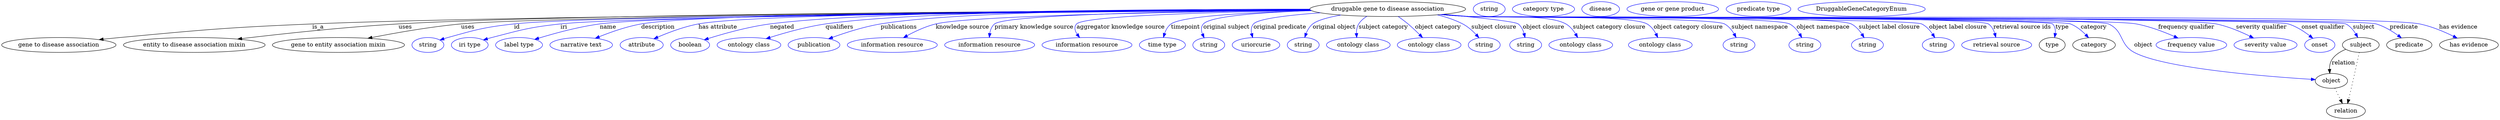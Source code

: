 digraph {
	graph [bb="0,0,6021.6,283"];
	node [label="\N"];
	"druggable gene to disease association"	[height=0.5,
		label="druggable gene to disease association",
		pos="3343.8,265",
		width=5.2176];
	"gene to disease association"	[height=0.5,
		pos="137.79,178",
		width=3.8274];
	"druggable gene to disease association" -> "gene to disease association"	[label=is_a,
		lp="763.79,221.5",
		pos="e,234.59,190.81 3157,262.87 2643.7,259.56 1218.8,248.79 749.79,229 542.79,220.27 491.08,215.24 284.79,196 271.84,194.79 258.27,193.4 \
244.83,191.94"];
	"entity to disease association mixin"	[height=0.5,
		pos="464.79,178",
		width=4.7482];
	"druggable gene to disease association" -> "entity to disease association mixin"	[label=uses,
		lp="974.29,221.5",
		pos="e,569.41,192.26 3156.4,263.35 2671.5,261.32 1384.2,253.7 957.79,229 827.84,221.47 679.29,205.38 579.51,193.47"];
	"gene to entity association mixin"	[height=0.5,
		pos="812.79,178",
		width=4.4232];
	"druggable gene to disease association" -> "gene to entity association mixin"	[label=uses,
		lp="1125.3,221.5",
		pos="e,883.86,194.12 3157.4,262.7 2657.2,259 1309.6,247.42 1108.8,229 1035.6,222.28 953.15,207.78 893.91,196.12"];
	id	[color=blue,
		height=0.5,
		label=string,
		pos="1028.8,178",
		width=1.0652];
	"druggable gene to disease association" -> id	[color=blue,
		label=id,
		lp="1242.8,221.5",
		pos="e,1057.8,189.98 3157.1,262.91 2677,259.82 1423.4,249.84 1235.8,229 1164.1,221.03 1146.3,215.43 1076.8,196 1073.7,195.13 1070.5,194.17 \
1067.3,193.15",
		style=solid];
	iri	[color=blue,
		height=0.5,
		label="iri type",
		pos="1129.8,178",
		width=1.2277];
	"druggable gene to disease association" -> iri	[color=blue,
		label=iri,
		lp="1355.8,221.5",
		pos="e,1162.7,190.19 3157.5,262.64 2695.9,259.01 1524.2,248.03 1347.8,229 1273.4,220.98 1255.2,214.78 1182.8,196 1179.4,195.12 1175.9,\
194.16 1172.5,193.14",
		style=solid];
	name	[color=blue,
		height=0.5,
		label="label type",
		pos="1248.8,178",
		width=1.5707];
	"druggable gene to disease association" -> name	[color=blue,
		label=name,
		lp="1462.8,221.5",
		pos="e,1286.5,191.54 3156.9,263.04 2710.9,260.4 1609.1,251.64 1442.8,229 1392,222.09 1335.4,206.57 1296.5,194.64",
		style=solid];
	description	[color=blue,
		height=0.5,
		label="narrative text",
		pos="1398.8,178",
		width=2.0943];
	"druggable gene to disease association" -> description	[color=blue,
		label=description,
		lp="1583.3,221.5",
		pos="e,1432.6,194.15 3156.3,263.69 2727.2,262.5 1698.1,256.74 1542.8,229 1507.9,222.77 1470.2,209.41 1442.1,198.06",
		style=solid];
	"has attribute"	[color=blue,
		height=0.5,
		label=attribute,
		pos="1543.8,178",
		width=1.4443];
	"druggable gene to disease association" -> "has attribute"	[color=blue,
		label="has attribute",
		lp="1727.8,221.5",
		pos="e,1573.2,192.94 3156.5,263.52 2752.1,261.97 1822.3,255.55 1680.8,229 1646.5,222.57 1609.5,208.61 1582.6,197.07",
		style=solid];
	negated	[color=blue,
		height=0.5,
		label=boolean,
		pos="1660.8,178",
		width=1.2999];
	"druggable gene to disease association" -> negated	[color=blue,
		label=negated,
		lp="1881.8,221.5",
		pos="e,1694.6,190.56 3155.7,264.57 2812.8,264.78 2098.9,261.16 1852.8,229 1800.9,222.22 1743,205.88 1704.5,193.71",
		style=solid];
	qualifiers	[color=blue,
		height=0.5,
		label="ontology class",
		pos="1801.8,178",
		width=2.1304];
	"druggable gene to disease association" -> qualifiers	[color=blue,
		label=qualifiers,
		lp="2020.3,221.5",
		pos="e,1843.1,193.2 3155.7,264.67 2837.6,264.88 2206.4,261.05 1986.8,229 1940.7,222.28 1889.8,207.98 1853,196.39",
		style=solid];
	publications	[color=blue,
		height=0.5,
		label=publication,
		pos="1958.8,178",
		width=1.7332];
	"druggable gene to disease association" -> publications	[color=blue,
		label=publications,
		lp="2163.8,221.5",
		pos="e,1993.9,192.96 3156,264.87 2863.6,265.16 2313.2,261.18 2119.8,229 2079.5,222.3 2035.3,208.04 2003.4,196.46",
		style=solid];
	"knowledge source"	[color=blue,
		height=0.5,
		label="information resource",
		pos="2147.8,178",
		width=3.015];
	"druggable gene to disease association" -> "knowledge source"	[color=blue,
		label="knowledge source",
		lp="2317.3,221.5",
		pos="e,2174.7,195.64 3158.2,262.19 2869.8,258.75 2338,249.68 2252.8,229 2228.6,223.12 2203.3,211.28 2183.6,200.6",
		style=solid];
	"primary knowledge source"	[color=blue,
		height=0.5,
		label="information resource",
		pos="2382.8,178",
		width=3.015];
	"druggable gene to disease association" -> "primary knowledge source"	[color=blue,
		label="primary knowledge source",
		lp="2489.8,221.5",
		pos="e,2382,196.1 3157.1,262.86 2889,260.39 2423.7,252.7 2394.8,229 2388,223.45 2384.7,214.81 2383.1,206.27",
		style=solid];
	"aggregator knowledge source"	[color=blue,
		height=0.5,
		label="information resource",
		pos="2617.8,178",
		width=3.015];
	"druggable gene to disease association" -> "aggregator knowledge source"	[color=blue,
		label="aggregator knowledge source",
		lp="2699.3,221.5",
		pos="e,2600,195.83 3159.1,261.7 2943.1,258.08 2612.1,249.26 2592.8,229 2586,221.87 2588.5,212.53 2594,203.85",
		style=solid];
	timepoint	[color=blue,
		height=0.5,
		label="time type",
		pos="2799.8,178",
		width=1.5346];
	"druggable gene to disease association" -> timepoint	[color=blue,
		label=timepoint,
		lp="2855.8,221.5",
		pos="e,2802.3,196.26 3160.2,261.08 3020.7,257.31 2848.4,248.68 2820.8,229 2813.1,223.52 2808.2,214.66 2805.1,205.91",
		style=solid];
	"original subject"	[color=blue,
		height=0.5,
		label=string,
		pos="2911.8,178",
		width=1.0652];
	"druggable gene to disease association" -> "original subject"	[color=blue,
		label="original subject",
		lp="2954.8,221.5",
		pos="e,2900.7,195.28 3160.1,261.1 3045.8,257.33 2917,248.7 2898.8,229 2892.6,222.33 2893.4,213.1 2896.5,204.39",
		style=solid];
	"original predicate"	[color=blue,
		height=0.5,
		label=uriorcurie,
		pos="3025.8,178",
		width=1.5887];
	"druggable gene to disease association" -> "original predicate"	[color=blue,
		label="original predicate",
		lp="3083.3,221.5",
		pos="e,3017.8,195.83 3181.3,255.92 3106.4,250.5 3031.4,241.92 3019.8,229 3014.1,222.71 3013.6,214.04 3015.1,205.68",
		style=solid];
	"original object"	[color=blue,
		height=0.5,
		label=string,
		pos="3139.8,178",
		width=1.0652];
	"druggable gene to disease association" -> "original object"	[color=blue,
		label="original object",
		lp="3214.3,221.5",
		pos="e,3143.5,196.37 3230.9,250.59 3201.3,245.24 3174.4,238.14 3162.8,229 3155.4,223.23 3150.4,214.58 3146.9,206.09",
		style=solid];
	"subject category"	[color=blue,
		height=0.5,
		label="ontology class",
		pos="3272.8,178",
		width=2.1304];
	"druggable gene to disease association" -> "subject category"	[color=blue,
		label="subject category",
		lp="3333.3,221.5",
		pos="e,3269,196.01 3293.6,247.52 3285.8,242.76 3278.7,236.7 3273.8,229 3269.5,222.26 3268.2,213.93 3268.2,206.01",
		style=solid];
	"object category"	[color=blue,
		height=0.5,
		label="ontology class",
		pos="3443.8,178",
		width=2.1304];
	"druggable gene to disease association" -> "object category"	[color=blue,
		label="object category",
		lp="3465.3,221.5",
		pos="e,3427.9,195.89 3369,247.1 3376.8,241.57 3385.3,235.25 3392.8,229 3402.3,220.99 3412.3,211.56 3420.8,203.06",
		style=solid];
	"subject closure"	[color=blue,
		height=0.5,
		label=string,
		pos="3576.8,178",
		width=1.0652];
	"druggable gene to disease association" -> "subject closure"	[color=blue,
		label="subject closure",
		lp="3600.3,221.5",
		pos="e,3564.4,195.04 3463,251.08 3484.3,245.97 3505.8,238.87 3524.8,229 3537.2,222.54 3548.8,212.16 3557.8,202.52",
		style=solid];
	"object closure"	[color=blue,
		height=0.5,
		label=string,
		pos="3676.8,178",
		width=1.0652];
	"druggable gene to disease association" -> "object closure"	[color=blue,
		label="object closure",
		lp="3719.8,221.5",
		pos="e,3675.2,196.05 3477.7,252.34 3560.1,244.63 3651.3,234.89 3658.8,229 3666,223.33 3670.3,214.55 3672.9,205.92",
		style=solid];
	"subject category closure"	[color=blue,
		height=0.5,
		label="ontology class",
		pos="3809.8,178",
		width=2.1304];
	"druggable gene to disease association" -> "subject category closure"	[color=blue,
		label="subject category closure",
		lp="3878.3,221.5",
		pos="e,3802.4,195.98 3477.3,252.32 3498.5,250.5 3520.3,248.68 3540.8,247 3592.5,242.77 3728.5,254.44 3773.8,229 3783.6,223.5 3791.4,214.1 \
3797.2,204.92",
		style=solid];
	"object category closure"	[color=blue,
		height=0.5,
		label="ontology class",
		pos="4001.8,178",
		width=2.1304];
	"druggable gene to disease association" -> "object category closure"	[color=blue,
		label="object category closure",
		lp="4069.3,221.5",
		pos="e,3995.7,196.07 3473.5,251.98 3496,250.14 3519,248.39 3540.8,247 3588.4,243.95 3928.4,252.78 3969.8,229 3979.2,223.61 3986.2,214.23 \
3991.3,205.04",
		style=solid];
	"subject namespace"	[color=blue,
		height=0.5,
		label=string,
		pos="4191.8,178",
		width=1.0652];
	"druggable gene to disease association" -> "subject namespace"	[color=blue,
		label="subject namespace",
		lp="4241.8,221.5",
		pos="e,4184.8,196.16 3472.2,251.86 3495,250 3518.6,248.28 3540.8,247 3575,245.03 4126.7,245.25 4156.8,229 4166.6,223.72 4174.2,214.36 \
4179.8,205.15",
		style=solid];
	"object namespace"	[color=blue,
		height=0.5,
		label=string,
		pos="4350.8,178",
		width=1.0652];
	"druggable gene to disease association" -> "object namespace"	[color=blue,
		label="object namespace",
		lp="4394.8,221.5",
		pos="e,4343.4,195.71 3471.7,251.79 3494.7,249.93 3518.4,248.22 3540.8,247 3583.7,244.65 4275.7,248.78 4313.8,229 4324.1,223.65 4332.3,\
213.96 4338.3,204.53",
		style=solid];
	"subject label closure"	[color=blue,
		height=0.5,
		label=string,
		pos="4501.8,178",
		width=1.0652];
	"druggable gene to disease association" -> "subject label closure"	[color=blue,
		label="subject label closure",
		lp="4554.8,221.5",
		pos="e,4493.8,195.75 3471.1,251.76 3494.3,249.89 3518.2,248.19 3540.8,247 3591.9,244.3 4417,251.93 4462.8,229 4473.5,223.64 4482.1,213.82 \
4488.5,204.29",
		style=solid];
	"object label closure"	[color=blue,
		height=0.5,
		label=string,
		pos="4672.8,178",
		width=1.0652];
	"druggable gene to disease association" -> "object label closure"	[color=blue,
		label="object label closure",
		lp="4720.3,221.5",
		pos="e,4664.5,195.78 3470.9,251.73 3494.1,249.85 3518.2,248.16 3540.8,247 3571.1,245.44 4605.6,242.37 4632.8,229 4643.6,223.67 4652.5,\
213.86 4659.1,204.32",
		style=solid];
	"retrieval source ids"	[color=blue,
		height=0.5,
		label="retrieval source",
		pos="4813.8,178",
		width=2.347];
	"druggable gene to disease association" -> "retrieval source ids"	[color=blue,
		label="retrieval source ids",
		lp="4875.3,221.5",
		pos="e,4811.7,196.42 3470.6,251.71 3493.9,249.83 3518.1,248.14 3540.8,247 3575.6,245.25 4765.1,248.72 4793.8,229 4801.5,223.69 4806.3,\
214.87 4809.2,206.1",
		style=solid];
	type	[height=0.5,
		pos="4947.8,178",
		width=0.86659];
	"druggable gene to disease association" -> type	[color=blue,
		label=type,
		lp="4971.8,221.5",
		pos="e,4953.7,196.12 3470.6,251.68 3493.9,249.8 3518.1,248.12 3540.8,247 3560.3,246.03 4935,242.92 4948.8,229 4954.7,223.03 4956,214.43 \
4955.3,206.05",
		style=solid];
	category	[height=0.5,
		pos="5048.8,178",
		width=1.4263];
	"druggable gene to disease association" -> category	[color=blue,
		label=category,
		lp="5048.3,221.5",
		pos="e,5035.8,195.44 3470.3,251.69 3493.7,249.81 3518,248.12 3540.8,247 3581,245.02 4954.2,243.43 4991.8,229 5005.9,223.59 5018.8,212.98 \
5028.8,202.93",
		style=solid];
	object	[height=0.5,
		pos="5619.8,91",
		width=1.0832];
	"druggable gene to disease association" -> object	[color=blue,
		label=object,
		lp="5166.8,178",
		pos="e,5581.1,94.108 3470.3,251.68 3493.7,249.8 3518,248.12 3540.8,247 3583.6,244.91 5044.8,246.84 5083.8,229 5121,211.96 5108.8,179.43 \
5144.8,160 5217.9,120.59 5465.2,101.32 5571.1,94.725",
		style=solid];
	"frequency qualifier"	[color=blue,
		height=0.5,
		label="frequency value",
		pos="5282.8,178",
		width=2.3651];
	"druggable gene to disease association" -> "frequency qualifier"	[color=blue,
		label="frequency qualifier",
		lp="5270.8,221.5",
		pos="e,5250.6,194.72 3470.3,251.67 3493.7,249.79 3518,248.11 3540.8,247 3630.1,242.65 5061.9,245.48 5149.8,229 5181.5,223.05 5215.5,210.13 \
5241.2,198.91",
		style=solid];
	"severity qualifier"	[color=blue,
		height=0.5,
		label="severity value",
		pos="5461.8,178",
		width=2.1123];
	"druggable gene to disease association" -> "severity qualifier"	[color=blue,
		label="severity qualifier",
		lp="5451.8,221.5",
		pos="e,5433,194.85 3470.1,251.67 3493.6,249.78 3517.9,248.1 3540.8,247 3640.8,242.19 5244.7,249.27 5342.8,229 5371.1,223.14 5401.2,210.46 \
5424,199.33",
		style=solid];
	"onset qualifier"	[color=blue,
		height=0.5,
		label=onset,
		pos="5591.8,178",
		width=1.011];
	"druggable gene to disease association" -> "onset qualifier"	[color=blue,
		label="onset qualifier",
		lp="5600.3,221.5",
		pos="e,5575.1,194.31 3470.1,251.65 3493.6,249.77 3517.9,248.09 3540.8,247 3595.6,244.39 5464.3,245.15 5516.8,229 5535.2,223.32 5553.3,\
211.5 5567.1,200.78",
		style=solid];
	subject	[height=0.5,
		pos="5690.8,178",
		width=1.2277];
	"druggable gene to disease association" -> subject	[color=blue,
		label=subject,
		lp="5698.8,221.5",
		pos="e,5683.8,196.24 3470.1,251.64 3493.6,249.76 3517.9,248.08 3540.8,247 3570.1,245.61 5629.8,242.68 5655.8,229 5665.6,223.82 5673.3,\
214.48 5678.9,205.26",
		style=solid];
	predicate	[height=0.5,
		pos="5807.8,178",
		width=1.5165];
	"druggable gene to disease association" -> predicate	[color=blue,
		label=predicate,
		lp="5795.8,221.5",
		pos="e,5789.2,195.06 3470.1,251.64 3493.6,249.75 3517.9,248.08 3540.8,247 3601.5,244.14 5670.5,246.16 5728.8,229 5747.8,223.41 5766.6,\
211.78 5781.1,201.15",
		style=solid];
	"has evidence"	[height=0.5,
		pos="5950.8,178",
		width=1.9679];
	"druggable gene to disease association" -> "has evidence"	[color=blue,
		label="has evidence",
		lp="5926.3,221.5",
		pos="e,5923,194.62 3469.8,251.65 3493.4,249.76 3517.8,248.08 3540.8,247 3668,241.02 5709.1,255.04 5833.8,229 5861.8,223.15 5891.4,210.43 \
5913.8,199.28",
		style=solid];
	association_type	[color=blue,
		height=0.5,
		label=string,
		pos="3587.8,265",
		width=1.0652];
	association_category	[color=blue,
		height=0.5,
		label="category type",
		pos="3718.8,265",
		width=2.0762];
	relation	[height=0.5,
		pos="5654.8,18",
		width=1.2999];
	object -> relation	[pos="e,5646.3,36.198 5628.1,73.174 5632.2,64.896 5637.2,54.723 5641.8,45.438",
		style=dotted];
	"gene to disease association_object"	[color=blue,
		height=0.5,
		label=disease,
		pos="3856.8,265",
		width=1.2638];
	subject -> object	[label=relation,
		lp="5648.8,134.5",
		pos="e,5616,109.01 5654.4,167.42 5641.6,162.12 5628.4,154.06 5620.8,142 5616.5,135.26 5615.2,126.93 5615.2,119.01"];
	subject -> relation	[pos="e,5659,36.005 5687.1,160.05 5682.7,139.44 5674.9,103.63 5667.8,73 5665.8,64.183 5663.5,54.574 5661.4,45.938",
		style=dotted];
	"druggable gene to disease association_subject"	[color=blue,
		height=0.5,
		label="gene or gene product",
		pos="4030.8,265",
		width=3.0692];
	"druggable gene to disease association_predicate"	[color=blue,
		height=0.5,
		label="predicate type",
		pos="4236.8,265",
		width=2.1665];
	"druggable gene to disease association_has evidence"	[color=blue,
		height=0.5,
		label=DruggableGeneCategoryEnum,
		pos="4485.8,265",
		width=4.2607];
}
